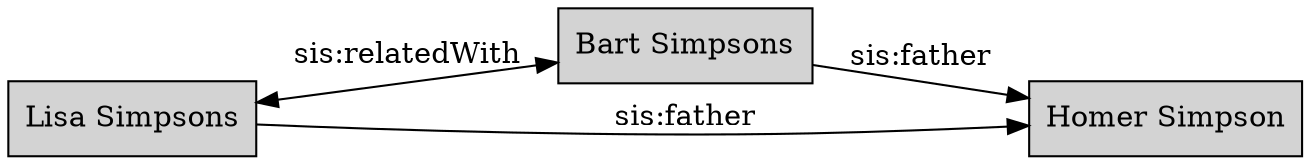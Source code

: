 digraph {
sep="+25,25";
splines = true;
overlap=false;
graph [ rankdir="LR" ]
"Lisa SimpsonsONTOVIS-LITERAL"[  shape="box"  style="filled"  fillcolor="lightgray" label="Lisa Simpsons" ];
"Bart SimpsonsONTOVIS-LITERAL"[  shape="box"  style="filled"  fillcolor="lightgray" label="Bart Simpsons" ];
"Homer SimpsonONTOVIS-LITERAL"[  shape="box"  style="filled"  fillcolor="lightgray" label="Homer Simpson" ];
"Lisa SimpsonsONTOVIS-LITERAL" -> "Homer SimpsonONTOVIS-LITERAL" [ label = "sis:father" arrowtail="normal"  color="black"  ];
"Lisa SimpsonsONTOVIS-LITERAL" -> "Bart SimpsonsONTOVIS-LITERAL" [ dir="both" label = "sis:relatedWith" arrowtail="normal"  color="black"  ];
"Bart SimpsonsONTOVIS-LITERAL" -> "Homer SimpsonONTOVIS-LITERAL" [ label = "sis:father" arrowtail="normal"  color="black"  ];
}